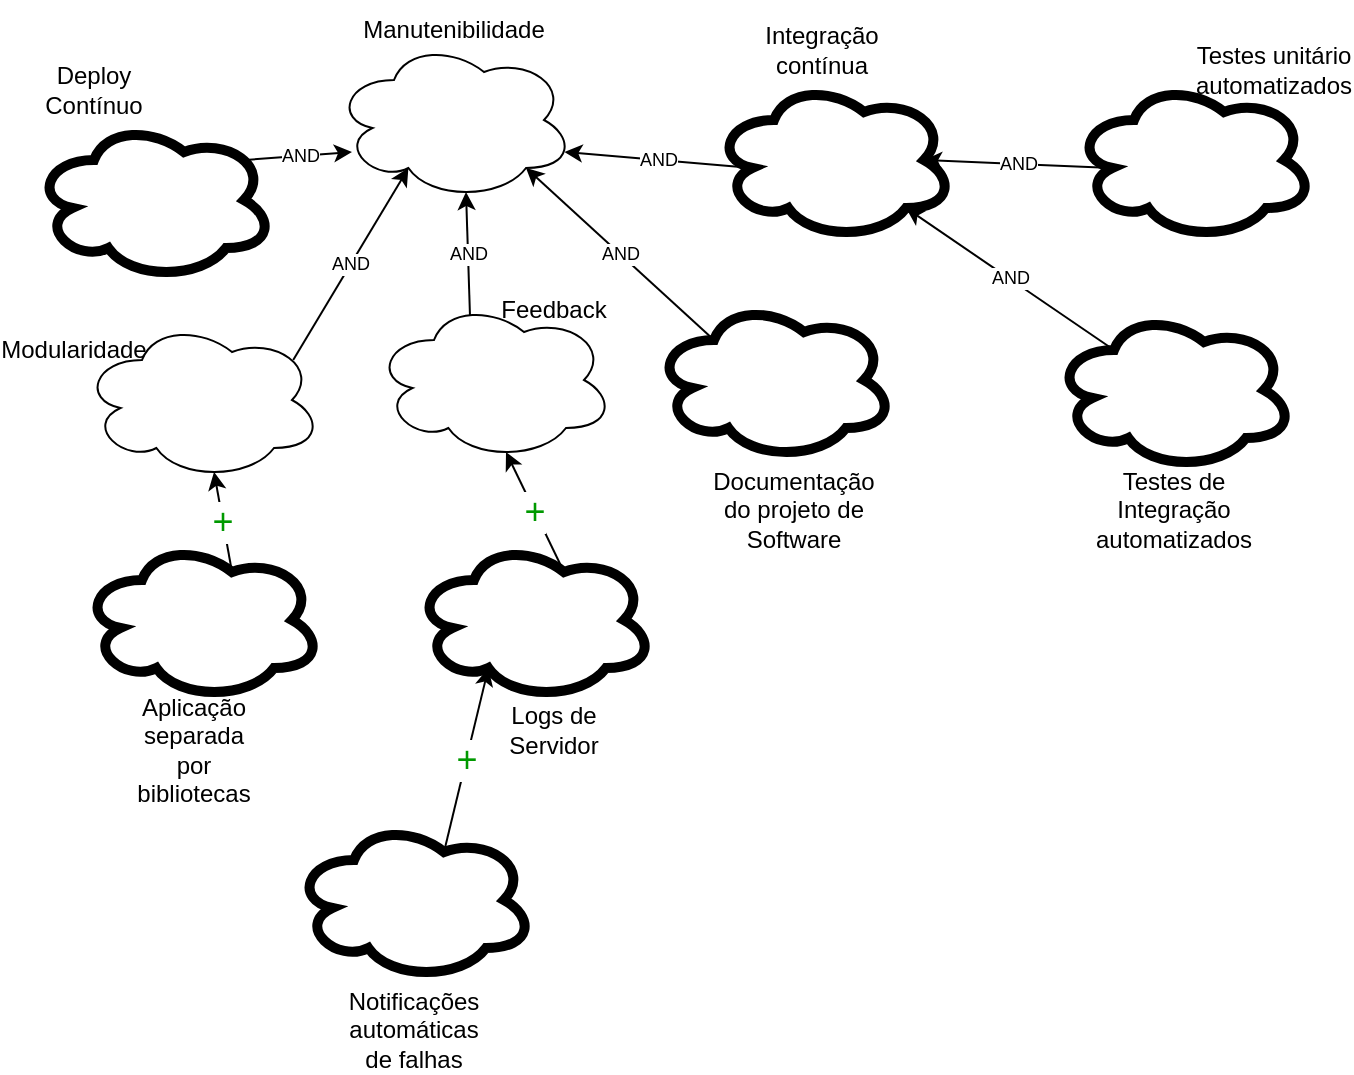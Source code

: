 <mxfile version="20.1.1" type="device"><diagram id="6vED2PgGsQUkmlHHIs8i" name="Page-1"><mxGraphModel dx="1108" dy="429" grid="1" gridSize="10" guides="1" tooltips="1" connect="1" arrows="1" fold="1" page="1" pageScale="1" pageWidth="827" pageHeight="1169" math="0" shadow="0"><root><mxCell id="0"/><mxCell id="1" parent="0"/><mxCell id="0WYU7yJhyTyyXfClbdmX-1" value="" style="group" vertex="1" connectable="0" parent="1"><mxGeometry x="190" y="160" width="120" height="90" as="geometry"/></mxCell><mxCell id="0WYU7yJhyTyyXfClbdmX-2" value="Feedback" style="text;html=1;strokeColor=none;fillColor=none;align=center;verticalAlign=middle;whiteSpace=wrap;rounded=0;" vertex="1" parent="0WYU7yJhyTyyXfClbdmX-1"><mxGeometry x="60" width="60" height="30" as="geometry"/></mxCell><mxCell id="0WYU7yJhyTyyXfClbdmX-3" value="" style="ellipse;shape=cloud;whiteSpace=wrap;html=1;imageBorder=none;" vertex="1" parent="0WYU7yJhyTyyXfClbdmX-1"><mxGeometry y="10" width="120" height="80" as="geometry"/></mxCell><mxCell id="0WYU7yJhyTyyXfClbdmX-4" value="" style="group" vertex="1" connectable="0" parent="1"><mxGeometry x="10" y="180" width="154" height="80" as="geometry"/></mxCell><mxCell id="0WYU7yJhyTyyXfClbdmX-5" value="" style="ellipse;shape=cloud;whiteSpace=wrap;html=1;imageBorder=none;" vertex="1" parent="0WYU7yJhyTyyXfClbdmX-4"><mxGeometry x="34" width="120" height="80" as="geometry"/></mxCell><mxCell id="0WYU7yJhyTyyXfClbdmX-6" value="Modularidade" style="text;html=1;strokeColor=none;fillColor=none;align=center;verticalAlign=middle;whiteSpace=wrap;rounded=0;" vertex="1" parent="0WYU7yJhyTyyXfClbdmX-4"><mxGeometry width="60" height="30" as="geometry"/></mxCell><mxCell id="0WYU7yJhyTyyXfClbdmX-7" value="" style="group" vertex="1" connectable="0" parent="1"><mxGeometry x="170" y="20" width="120" height="100" as="geometry"/></mxCell><mxCell id="0WYU7yJhyTyyXfClbdmX-8" value="" style="ellipse;shape=cloud;whiteSpace=wrap;html=1;imageBorder=none;" vertex="1" parent="0WYU7yJhyTyyXfClbdmX-7"><mxGeometry y="20" width="120" height="80" as="geometry"/></mxCell><mxCell id="0WYU7yJhyTyyXfClbdmX-9" value="Manutenibilidade" style="text;html=1;strokeColor=none;fillColor=none;align=center;verticalAlign=middle;whiteSpace=wrap;rounded=0;" vertex="1" parent="0WYU7yJhyTyyXfClbdmX-7"><mxGeometry x="30" width="60" height="30" as="geometry"/></mxCell><mxCell id="0WYU7yJhyTyyXfClbdmX-10" value="" style="ellipse;shape=cloud;whiteSpace=wrap;html=1;strokeColor=#000000;strokeWidth=5;" vertex="1" parent="1"><mxGeometry x="360" y="60" width="120" height="80" as="geometry"/></mxCell><mxCell id="0WYU7yJhyTyyXfClbdmX-11" value="" style="group" vertex="1" connectable="0" parent="1"><mxGeometry x="330" y="140" width="120" height="150" as="geometry"/></mxCell><mxCell id="0WYU7yJhyTyyXfClbdmX-12" value="" style="group" vertex="1" connectable="0" parent="0WYU7yJhyTyyXfClbdmX-11"><mxGeometry width="120" height="110" as="geometry"/></mxCell><mxCell id="0WYU7yJhyTyyXfClbdmX-13" value="" style="ellipse;shape=cloud;whiteSpace=wrap;html=1;strokeColor=#000000;strokeWidth=5;" vertex="1" parent="0WYU7yJhyTyyXfClbdmX-12"><mxGeometry y="30" width="120" height="80" as="geometry"/></mxCell><mxCell id="0WYU7yJhyTyyXfClbdmX-14" value="Documentação do projeto de Software" style="text;html=1;strokeColor=none;fillColor=none;align=center;verticalAlign=middle;whiteSpace=wrap;rounded=0;" vertex="1" parent="0WYU7yJhyTyyXfClbdmX-11"><mxGeometry x="40" y="120" width="60" height="30" as="geometry"/></mxCell><mxCell id="0WYU7yJhyTyyXfClbdmX-15" value="Integração contínua" style="text;html=1;strokeColor=none;fillColor=none;align=center;verticalAlign=middle;whiteSpace=wrap;rounded=0;" vertex="1" parent="1"><mxGeometry x="384" y="30" width="60" height="30" as="geometry"/></mxCell><mxCell id="0WYU7yJhyTyyXfClbdmX-16" value="" style="ellipse;shape=cloud;whiteSpace=wrap;html=1;strokeColor=#000000;strokeWidth=5;" vertex="1" parent="1"><mxGeometry x="540" y="60" width="120" height="80" as="geometry"/></mxCell><mxCell id="0WYU7yJhyTyyXfClbdmX-17" value="" style="ellipse;shape=cloud;whiteSpace=wrap;html=1;strokeColor=#000000;strokeWidth=5;" vertex="1" parent="1"><mxGeometry x="530" y="175" width="120" height="80" as="geometry"/></mxCell><mxCell id="0WYU7yJhyTyyXfClbdmX-18" value="Testes de Integração automatizados" style="text;html=1;strokeColor=none;fillColor=none;align=center;verticalAlign=middle;whiteSpace=wrap;rounded=0;" vertex="1" parent="1"><mxGeometry x="560" y="260" width="60" height="30" as="geometry"/></mxCell><mxCell id="0WYU7yJhyTyyXfClbdmX-19" value="Testes unitário automatizados" style="text;html=1;strokeColor=none;fillColor=none;align=center;verticalAlign=middle;whiteSpace=wrap;rounded=0;" vertex="1" parent="1"><mxGeometry x="610" y="40" width="60" height="30" as="geometry"/></mxCell><mxCell id="0WYU7yJhyTyyXfClbdmX-20" value="" style="ellipse;shape=cloud;whiteSpace=wrap;html=1;strokeColor=#000000;strokeWidth=5;" vertex="1" parent="1"><mxGeometry x="210" y="290" width="120" height="80" as="geometry"/></mxCell><mxCell id="0WYU7yJhyTyyXfClbdmX-21" value="Logs de Servidor" style="text;html=1;strokeColor=none;fillColor=none;align=center;verticalAlign=middle;whiteSpace=wrap;rounded=0;" vertex="1" parent="1"><mxGeometry x="250" y="370" width="60" height="30" as="geometry"/></mxCell><mxCell id="0WYU7yJhyTyyXfClbdmX-22" value="" style="ellipse;shape=cloud;whiteSpace=wrap;html=1;strokeColor=#000000;strokeWidth=5;" vertex="1" parent="1"><mxGeometry x="44" y="290" width="120" height="80" as="geometry"/></mxCell><mxCell id="0WYU7yJhyTyyXfClbdmX-23" value="Aplicação separada por bibliotecas" style="text;html=1;strokeColor=none;fillColor=none;align=center;verticalAlign=middle;whiteSpace=wrap;rounded=0;" vertex="1" parent="1"><mxGeometry x="70" y="380" width="60" height="30" as="geometry"/></mxCell><mxCell id="0WYU7yJhyTyyXfClbdmX-24" value="" style="ellipse;shape=cloud;whiteSpace=wrap;html=1;strokeColor=#000000;strokeWidth=5;" vertex="1" parent="1"><mxGeometry x="150" y="430" width="120" height="80" as="geometry"/></mxCell><mxCell id="0WYU7yJhyTyyXfClbdmX-25" value="Notificações automáticas de falhas" style="text;html=1;strokeColor=none;fillColor=none;align=center;verticalAlign=middle;whiteSpace=wrap;rounded=0;" vertex="1" parent="1"><mxGeometry x="180" y="520" width="60" height="30" as="geometry"/></mxCell><mxCell id="0WYU7yJhyTyyXfClbdmX-26" value="" style="ellipse;shape=cloud;whiteSpace=wrap;html=1;strokeColor=#000000;strokeWidth=5;" vertex="1" parent="1"><mxGeometry x="20" y="80" width="120" height="80" as="geometry"/></mxCell><mxCell id="0WYU7yJhyTyyXfClbdmX-27" value="Deploy Contínuo" style="text;html=1;strokeColor=none;fillColor=none;align=center;verticalAlign=middle;whiteSpace=wrap;rounded=0;" vertex="1" parent="1"><mxGeometry x="20" y="50" width="60" height="30" as="geometry"/></mxCell><mxCell id="0WYU7yJhyTyyXfClbdmX-28" value="AND" style="endArrow=classic;html=1;rounded=0;fontSize=9;fontColor=#000000;entryX=0.8;entryY=0.8;entryDx=0;entryDy=0;entryPerimeter=0;exitX=0.25;exitY=0.25;exitDx=0;exitDy=0;exitPerimeter=0;" edge="1" parent="1" source="0WYU7yJhyTyyXfClbdmX-17" target="0WYU7yJhyTyyXfClbdmX-10"><mxGeometry relative="1" as="geometry"><mxPoint x="430" y="215" as="sourcePoint"/><mxPoint x="430" y="215" as="targetPoint"/></mxGeometry></mxCell><mxCell id="0WYU7yJhyTyyXfClbdmX-29" value="AND" style="endArrow=classic;html=1;rounded=0;fontSize=9;fontColor=#000000;exitX=0.16;exitY=0.55;exitDx=0;exitDy=0;exitPerimeter=0;entryX=0.875;entryY=0.5;entryDx=0;entryDy=0;entryPerimeter=0;" edge="1" parent="1" source="0WYU7yJhyTyyXfClbdmX-16" target="0WYU7yJhyTyyXfClbdmX-10"><mxGeometry relative="1" as="geometry"><mxPoint x="440" y="100" as="sourcePoint"/><mxPoint x="440" y="100" as="targetPoint"/></mxGeometry></mxCell><mxCell id="0WYU7yJhyTyyXfClbdmX-30" value="AND" style="endArrow=classic;html=1;rounded=0;fontSize=9;fontColor=#000000;exitX=0.16;exitY=0.55;exitDx=0;exitDy=0;exitPerimeter=0;entryX=0.96;entryY=0.7;entryDx=0;entryDy=0;entryPerimeter=0;" edge="1" parent="1" source="0WYU7yJhyTyyXfClbdmX-10" target="0WYU7yJhyTyyXfClbdmX-8"><mxGeometry relative="1" as="geometry"><mxPoint x="260" y="100" as="sourcePoint"/><mxPoint x="260" y="100" as="targetPoint"/></mxGeometry></mxCell><mxCell id="0WYU7yJhyTyyXfClbdmX-31" value="AND" style="endArrow=classic;html=1;rounded=0;fontSize=9;fontColor=#000000;entryX=0.8;entryY=0.8;entryDx=0;entryDy=0;entryPerimeter=0;exitX=0.25;exitY=0.25;exitDx=0;exitDy=0;exitPerimeter=0;" edge="1" parent="1" source="0WYU7yJhyTyyXfClbdmX-13" target="0WYU7yJhyTyyXfClbdmX-8"><mxGeometry relative="1" as="geometry"><mxPoint x="60" y="-70" as="sourcePoint"/><mxPoint x="720" y="210" as="targetPoint"/></mxGeometry></mxCell><mxCell id="0WYU7yJhyTyyXfClbdmX-32" value="AND" style="endArrow=classic;html=1;rounded=0;fontSize=9;fontColor=#000000;entryX=0.55;entryY=0.95;entryDx=0;entryDy=0;entryPerimeter=0;exitX=0.4;exitY=0.1;exitDx=0;exitDy=0;exitPerimeter=0;" edge="1" parent="1" source="0WYU7yJhyTyyXfClbdmX-3" target="0WYU7yJhyTyyXfClbdmX-8"><mxGeometry relative="1" as="geometry"><mxPoint x="60" y="-90" as="sourcePoint"/><mxPoint x="440" y="230" as="targetPoint"/></mxGeometry></mxCell><mxCell id="0WYU7yJhyTyyXfClbdmX-33" value="AND" style="endArrow=classic;html=1;rounded=0;fontSize=9;fontColor=#000000;entryX=0.31;entryY=0.8;entryDx=0;entryDy=0;entryPerimeter=0;exitX=0.88;exitY=0.25;exitDx=0;exitDy=0;exitPerimeter=0;" edge="1" parent="1" source="0WYU7yJhyTyyXfClbdmX-5" target="0WYU7yJhyTyyXfClbdmX-8"><mxGeometry relative="1" as="geometry"><mxPoint x="154" y="40" as="sourcePoint"/><mxPoint x="274" y="400" as="targetPoint"/></mxGeometry></mxCell><mxCell id="0WYU7yJhyTyyXfClbdmX-34" value="AND" style="endArrow=classic;html=1;rounded=0;fontSize=9;fontColor=#000000;entryX=0.075;entryY=0.7;entryDx=0;entryDy=0;entryPerimeter=0;exitX=0.88;exitY=0.25;exitDx=0;exitDy=0;exitPerimeter=0;" edge="1" parent="1" source="0WYU7yJhyTyyXfClbdmX-26" target="0WYU7yJhyTyyXfClbdmX-8"><mxGeometry relative="1" as="geometry"><mxPoint x="140" y="120" as="sourcePoint"/><mxPoint x="240" y="120" as="targetPoint"/></mxGeometry></mxCell><mxCell id="0WYU7yJhyTyyXfClbdmX-35" value="&lt;font color=&quot;#009900&quot; style=&quot;font-size: 18px&quot;&gt;+&lt;/font&gt;" style="endArrow=classic;html=1;rounded=0;fontSize=9;fontColor=#000000;entryX=0.55;entryY=0.95;entryDx=0;entryDy=0;entryPerimeter=0;exitX=0.625;exitY=0.2;exitDx=0;exitDy=0;exitPerimeter=0;" edge="1" parent="1" source="0WYU7yJhyTyyXfClbdmX-22" target="0WYU7yJhyTyyXfClbdmX-5"><mxGeometry relative="1" as="geometry"><mxPoint x="104" y="190" as="sourcePoint"/><mxPoint x="104" y="190" as="targetPoint"/></mxGeometry></mxCell><mxCell id="0WYU7yJhyTyyXfClbdmX-36" value="&lt;font color=&quot;#009900&quot; style=&quot;font-size: 18px&quot;&gt;+&lt;/font&gt;" style="endArrow=classic;html=1;rounded=0;fontSize=9;fontColor=#000000;entryX=0.31;entryY=0.8;entryDx=0;entryDy=0;entryPerimeter=0;exitX=0.625;exitY=0.2;exitDx=0;exitDy=0;exitPerimeter=0;" edge="1" parent="1" source="0WYU7yJhyTyyXfClbdmX-24" target="0WYU7yJhyTyyXfClbdmX-20"><mxGeometry relative="1" as="geometry"><mxPoint x="129" y="316" as="sourcePoint"/><mxPoint x="120" y="266" as="targetPoint"/></mxGeometry></mxCell><mxCell id="0WYU7yJhyTyyXfClbdmX-37" value="&lt;font color=&quot;#009900&quot; style=&quot;font-size: 18px&quot;&gt;+&lt;/font&gt;" style="endArrow=classic;html=1;rounded=0;fontSize=9;fontColor=#000000;entryX=0.55;entryY=0.95;entryDx=0;entryDy=0;entryPerimeter=0;exitX=0.625;exitY=0.2;exitDx=0;exitDy=0;exitPerimeter=0;" edge="1" parent="1" source="0WYU7yJhyTyyXfClbdmX-20" target="0WYU7yJhyTyyXfClbdmX-3"><mxGeometry relative="1" as="geometry"><mxPoint x="235" y="456" as="sourcePoint"/><mxPoint x="257.2" y="364" as="targetPoint"/></mxGeometry></mxCell></root></mxGraphModel></diagram></mxfile>